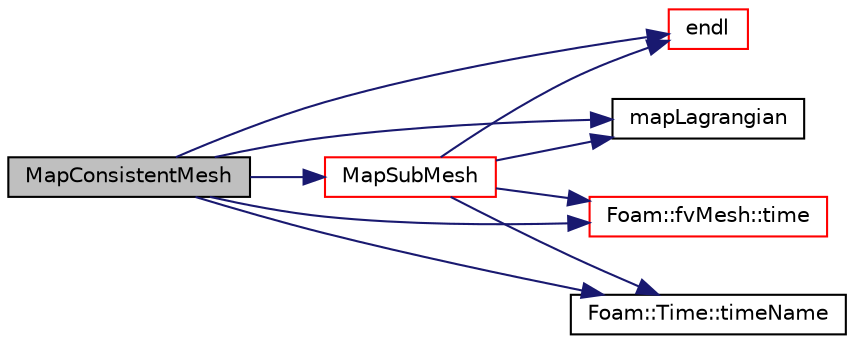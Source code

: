 digraph "MapConsistentMesh"
{
  bgcolor="transparent";
  edge [fontname="Helvetica",fontsize="10",labelfontname="Helvetica",labelfontsize="10"];
  node [fontname="Helvetica",fontsize="10",shape=record];
  rankdir="LR";
  Node1 [label="MapConsistentMesh",height=0.2,width=0.4,color="black", fillcolor="grey75", style="filled", fontcolor="black"];
  Node1 -> Node2 [color="midnightblue",fontsize="10",style="solid",fontname="Helvetica"];
  Node2 [label="endl",height=0.2,width=0.4,color="red",URL="$a10909.html#a2db8fe02a0d3909e9351bb4275b23ce4",tooltip="Add newline and flush stream. "];
  Node1 -> Node3 [color="midnightblue",fontsize="10",style="solid",fontname="Helvetica"];
  Node3 [label="mapLagrangian",height=0.2,width=0.4,color="black",URL="$a10909.html#ab0c4003e34ae26875272524bba3c140e",tooltip="Maps lagrangian positions and fields. "];
  Node1 -> Node4 [color="midnightblue",fontsize="10",style="solid",fontname="Helvetica"];
  Node4 [label="MapSubMesh",height=0.2,width=0.4,color="red",URL="$a10909.html#a3c1f544ddbea63d5be9d8a63bdcfff7e"];
  Node4 -> Node5 [color="midnightblue",fontsize="10",style="solid",fontname="Helvetica"];
  Node5 [label="Foam::fvMesh::time",height=0.2,width=0.4,color="red",URL="$a00892.html#a48fcf6de2789aff6b430b5fc1a05693f",tooltip="Return the top-level database. "];
  Node4 -> Node6 [color="midnightblue",fontsize="10",style="solid",fontname="Helvetica"];
  Node6 [label="Foam::Time::timeName",height=0.2,width=0.4,color="black",URL="$a02697.html#a5ae6a110de1b22323e19a46943c7f0c1",tooltip="Return time name of given scalar time. "];
  Node4 -> Node2 [color="midnightblue",fontsize="10",style="solid",fontname="Helvetica"];
  Node4 -> Node3 [color="midnightblue",fontsize="10",style="solid",fontname="Helvetica"];
  Node1 -> Node5 [color="midnightblue",fontsize="10",style="solid",fontname="Helvetica"];
  Node1 -> Node6 [color="midnightblue",fontsize="10",style="solid",fontname="Helvetica"];
}

